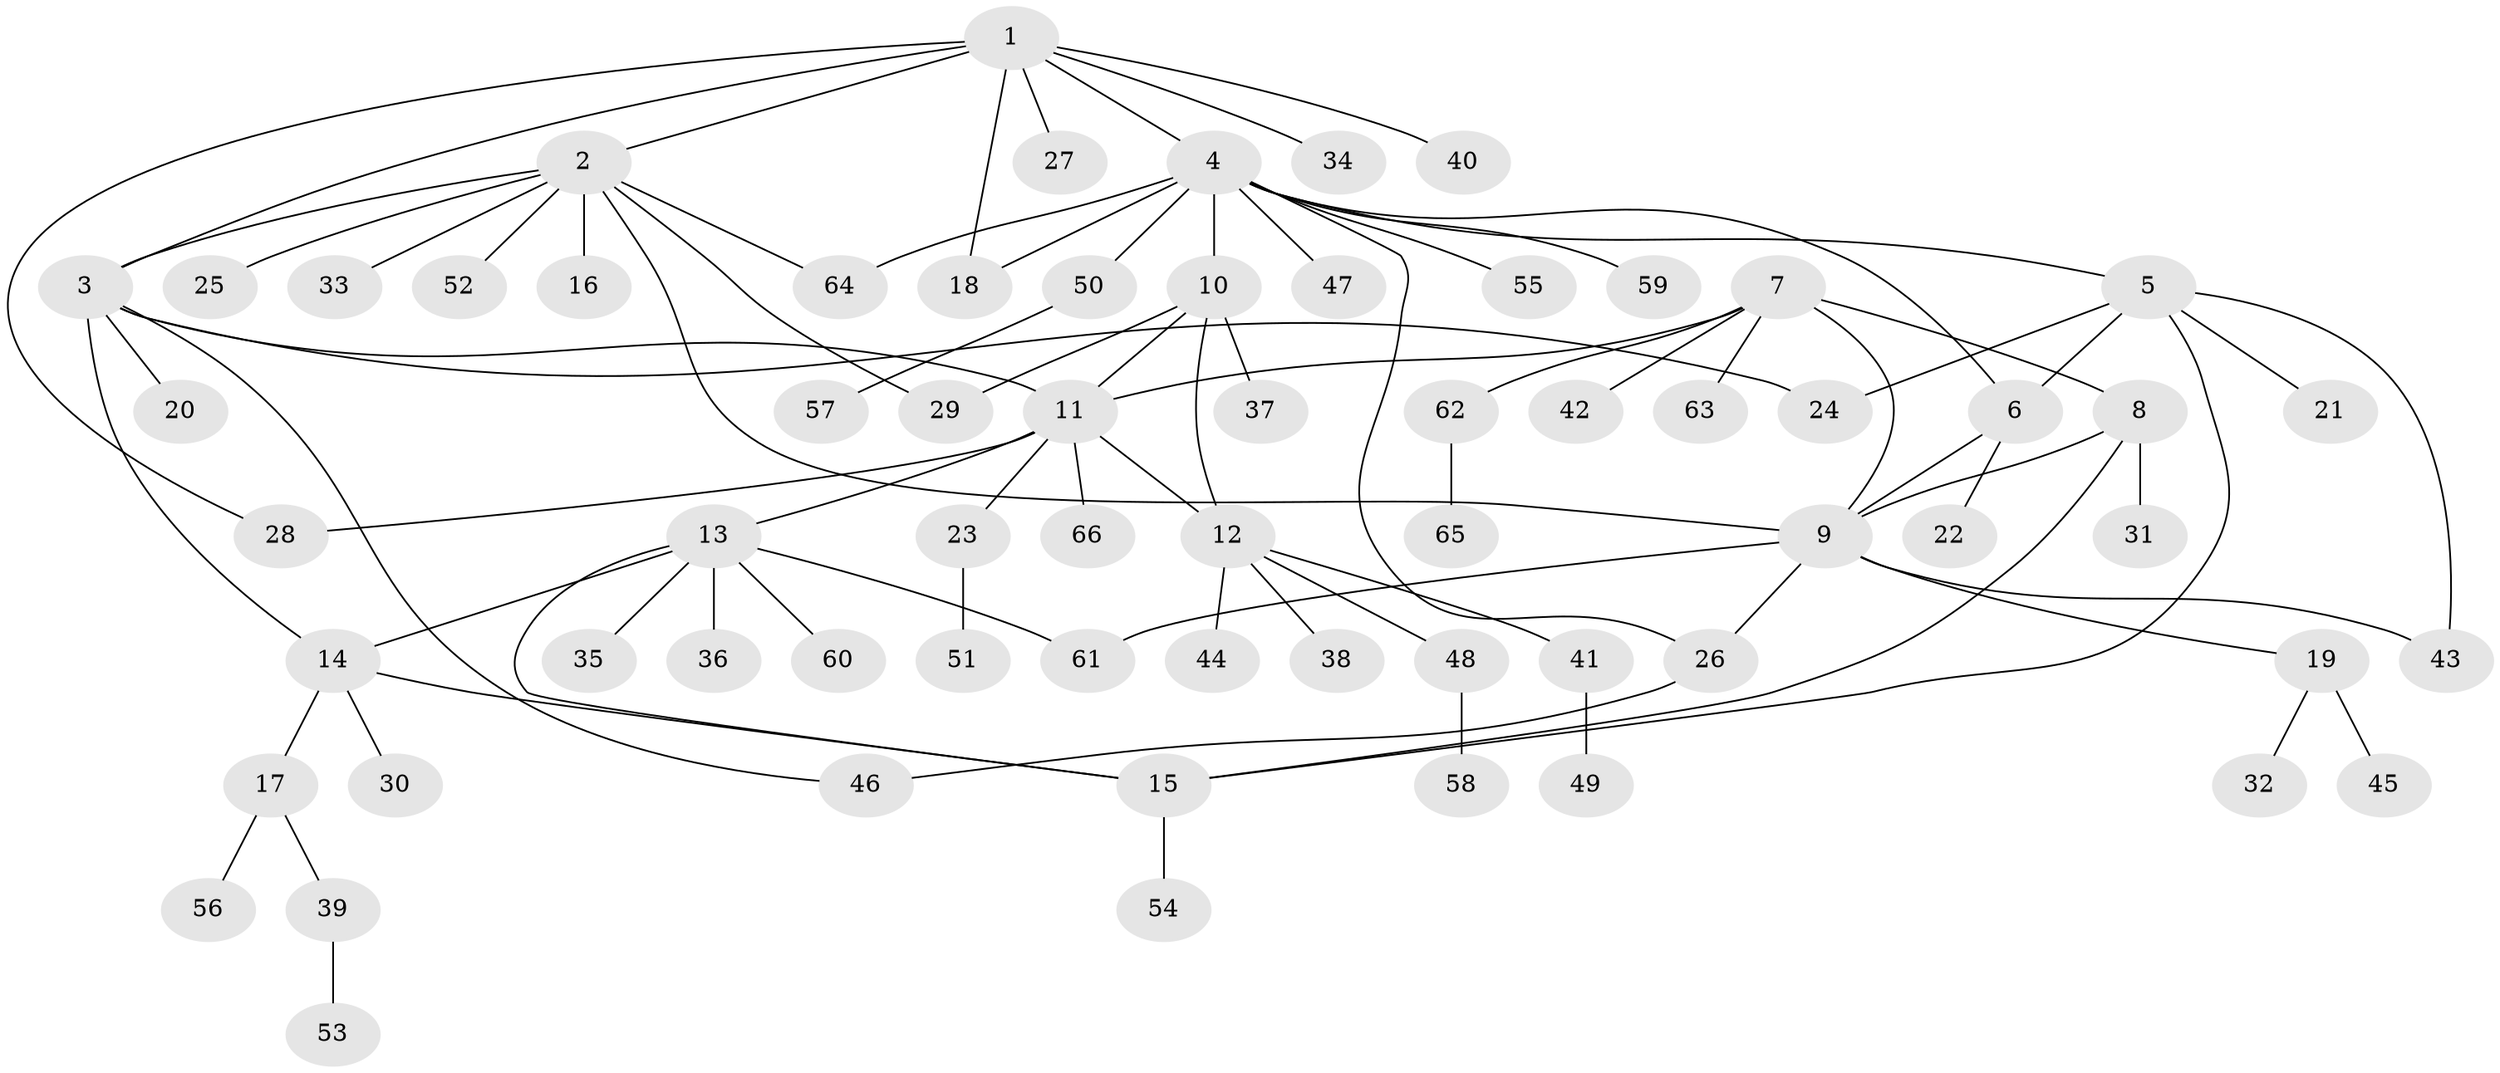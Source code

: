 // coarse degree distribution, {12: 0.0392156862745098, 7: 0.0196078431372549, 11: 0.0196078431372549, 5: 0.058823529411764705, 6: 0.0196078431372549, 8: 0.0196078431372549, 9: 0.0196078431372549, 1: 0.6078431372549019, 2: 0.17647058823529413, 3: 0.0196078431372549}
// Generated by graph-tools (version 1.1) at 2025/42/03/06/25 10:42:08]
// undirected, 66 vertices, 85 edges
graph export_dot {
graph [start="1"]
  node [color=gray90,style=filled];
  1;
  2;
  3;
  4;
  5;
  6;
  7;
  8;
  9;
  10;
  11;
  12;
  13;
  14;
  15;
  16;
  17;
  18;
  19;
  20;
  21;
  22;
  23;
  24;
  25;
  26;
  27;
  28;
  29;
  30;
  31;
  32;
  33;
  34;
  35;
  36;
  37;
  38;
  39;
  40;
  41;
  42;
  43;
  44;
  45;
  46;
  47;
  48;
  49;
  50;
  51;
  52;
  53;
  54;
  55;
  56;
  57;
  58;
  59;
  60;
  61;
  62;
  63;
  64;
  65;
  66;
  1 -- 2;
  1 -- 3;
  1 -- 4;
  1 -- 18;
  1 -- 27;
  1 -- 28;
  1 -- 34;
  1 -- 40;
  2 -- 3;
  2 -- 9;
  2 -- 16;
  2 -- 25;
  2 -- 29;
  2 -- 33;
  2 -- 52;
  2 -- 64;
  3 -- 11;
  3 -- 14;
  3 -- 20;
  3 -- 24;
  3 -- 46;
  4 -- 5;
  4 -- 6;
  4 -- 10;
  4 -- 18;
  4 -- 26;
  4 -- 47;
  4 -- 50;
  4 -- 55;
  4 -- 59;
  4 -- 64;
  5 -- 6;
  5 -- 15;
  5 -- 21;
  5 -- 24;
  5 -- 43;
  6 -- 9;
  6 -- 22;
  7 -- 8;
  7 -- 9;
  7 -- 11;
  7 -- 42;
  7 -- 62;
  7 -- 63;
  8 -- 9;
  8 -- 15;
  8 -- 31;
  9 -- 19;
  9 -- 26;
  9 -- 43;
  9 -- 61;
  10 -- 11;
  10 -- 12;
  10 -- 29;
  10 -- 37;
  11 -- 12;
  11 -- 13;
  11 -- 23;
  11 -- 28;
  11 -- 66;
  12 -- 38;
  12 -- 41;
  12 -- 44;
  12 -- 48;
  13 -- 14;
  13 -- 15;
  13 -- 35;
  13 -- 36;
  13 -- 60;
  13 -- 61;
  14 -- 15;
  14 -- 17;
  14 -- 30;
  15 -- 54;
  17 -- 39;
  17 -- 56;
  19 -- 32;
  19 -- 45;
  23 -- 51;
  26 -- 46;
  39 -- 53;
  41 -- 49;
  48 -- 58;
  50 -- 57;
  62 -- 65;
}
